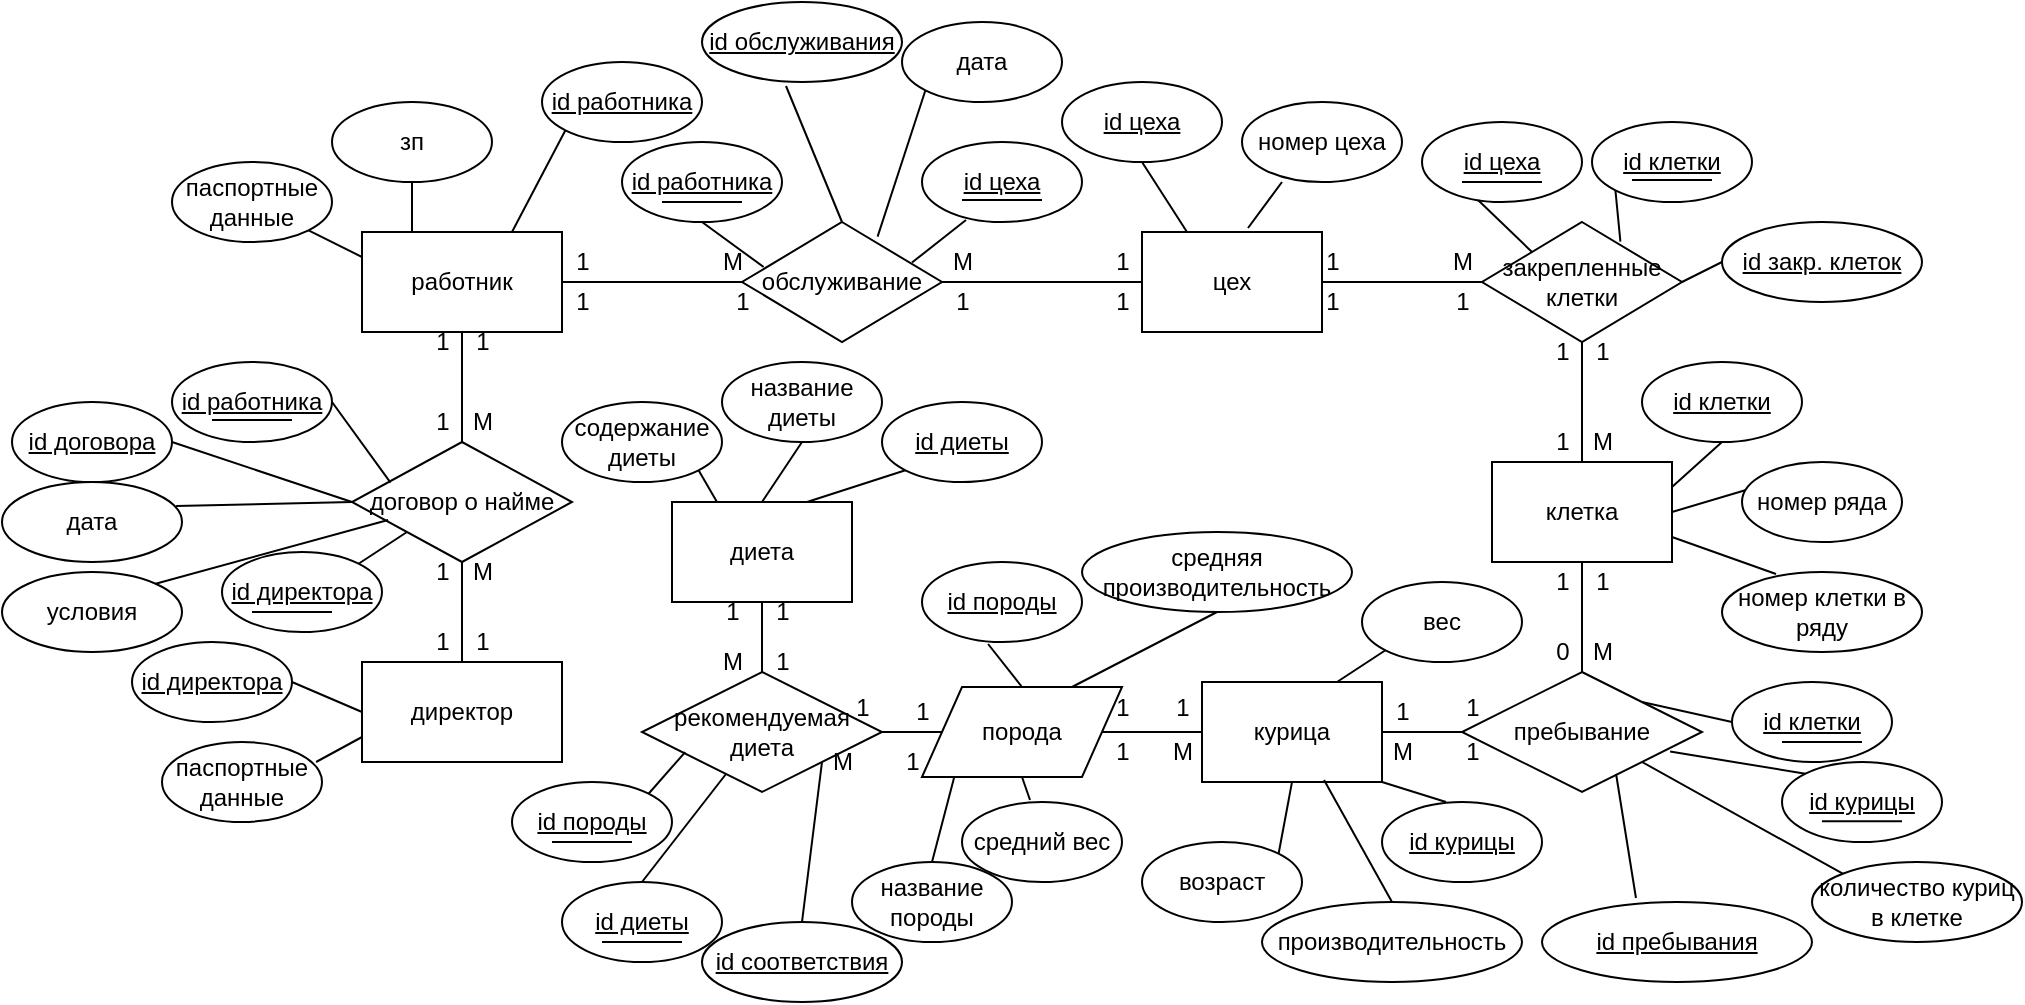 <mxfile version="13.10.4" type="device"><diagram id="Mmtu2sfy_HuG4-1IDGwG" name="Page-1"><mxGraphModel dx="820" dy="481" grid="1" gridSize="10" guides="1" tooltips="1" connect="1" arrows="1" fold="1" page="1" pageScale="1" pageWidth="827" pageHeight="1169" math="0" shadow="0"><root><mxCell id="0"/><mxCell id="1" parent="0"/><mxCell id="dnmGL9M9KS5_wLS7F8qc-1" value="работник" style="rounded=0;whiteSpace=wrap;html=1;" parent="1" vertex="1"><mxGeometry x="180" y="155" width="100" height="50" as="geometry"/></mxCell><mxCell id="dnmGL9M9KS5_wLS7F8qc-2" value="договор о найме" style="rhombus;whiteSpace=wrap;html=1;" parent="1" vertex="1"><mxGeometry x="175" y="260" width="110" height="60" as="geometry"/></mxCell><mxCell id="dnmGL9M9KS5_wLS7F8qc-3" value="директор" style="rounded=0;whiteSpace=wrap;html=1;" parent="1" vertex="1"><mxGeometry x="180" y="370" width="100" height="50" as="geometry"/></mxCell><mxCell id="dnmGL9M9KS5_wLS7F8qc-4" value="&lt;u&gt;id работника&lt;/u&gt;" style="ellipse;whiteSpace=wrap;html=1;" parent="1" vertex="1"><mxGeometry x="270" y="70" width="80" height="40" as="geometry"/></mxCell><mxCell id="dnmGL9M9KS5_wLS7F8qc-5" value="зп" style="ellipse;whiteSpace=wrap;html=1;" parent="1" vertex="1"><mxGeometry x="165" y="90" width="80" height="40" as="geometry"/></mxCell><mxCell id="dnmGL9M9KS5_wLS7F8qc-6" value="паспортные данные" style="ellipse;whiteSpace=wrap;html=1;" parent="1" vertex="1"><mxGeometry x="85" y="120" width="80" height="40" as="geometry"/></mxCell><mxCell id="dnmGL9M9KS5_wLS7F8qc-11" value="&lt;u&gt;id цеха&lt;/u&gt;" style="ellipse;whiteSpace=wrap;html=1;" parent="1" vertex="1"><mxGeometry x="460" y="110" width="80" height="40" as="geometry"/></mxCell><mxCell id="dnmGL9M9KS5_wLS7F8qc-12" value="&lt;u&gt;id обслуживания&lt;/u&gt;" style="ellipse;whiteSpace=wrap;html=1;" parent="1" vertex="1"><mxGeometry x="350" y="40" width="100" height="40" as="geometry"/></mxCell><mxCell id="dnmGL9M9KS5_wLS7F8qc-13" value="&lt;u&gt;id директора&lt;/u&gt;" style="ellipse;whiteSpace=wrap;html=1;" parent="1" vertex="1"><mxGeometry x="65" y="360" width="80" height="40" as="geometry"/></mxCell><mxCell id="dnmGL9M9KS5_wLS7F8qc-14" value="паспортные данные" style="ellipse;whiteSpace=wrap;html=1;" parent="1" vertex="1"><mxGeometry x="80" y="410" width="80" height="40" as="geometry"/></mxCell><mxCell id="dnmGL9M9KS5_wLS7F8qc-15" value="&lt;u&gt;id директора&lt;/u&gt;" style="ellipse;whiteSpace=wrap;html=1;" parent="1" vertex="1"><mxGeometry x="110" y="315" width="80" height="40" as="geometry"/></mxCell><mxCell id="dnmGL9M9KS5_wLS7F8qc-16" value="&lt;u&gt;id работника&lt;/u&gt;" style="ellipse;whiteSpace=wrap;html=1;" parent="1" vertex="1"><mxGeometry x="85" y="220" width="80" height="40" as="geometry"/></mxCell><mxCell id="dnmGL9M9KS5_wLS7F8qc-17" value="" style="endArrow=none;html=1;entryX=0;entryY=1;entryDx=0;entryDy=0;exitX=0.75;exitY=0;exitDx=0;exitDy=0;" parent="1" source="dnmGL9M9KS5_wLS7F8qc-1" target="dnmGL9M9KS5_wLS7F8qc-4" edge="1"><mxGeometry width="50" height="50" relative="1" as="geometry"><mxPoint x="390" y="320" as="sourcePoint"/><mxPoint x="440" y="270" as="targetPoint"/></mxGeometry></mxCell><mxCell id="dnmGL9M9KS5_wLS7F8qc-19" value="" style="endArrow=none;html=1;exitX=0.5;exitY=1;exitDx=0;exitDy=0;entryX=0.25;entryY=0;entryDx=0;entryDy=0;" parent="1" source="dnmGL9M9KS5_wLS7F8qc-5" target="dnmGL9M9KS5_wLS7F8qc-1" edge="1"><mxGeometry width="50" height="50" relative="1" as="geometry"><mxPoint x="390" y="320" as="sourcePoint"/><mxPoint x="440" y="270" as="targetPoint"/></mxGeometry></mxCell><mxCell id="dnmGL9M9KS5_wLS7F8qc-20" value="" style="endArrow=none;html=1;exitX=1;exitY=1;exitDx=0;exitDy=0;entryX=0;entryY=0.25;entryDx=0;entryDy=0;" parent="1" source="dnmGL9M9KS5_wLS7F8qc-6" target="dnmGL9M9KS5_wLS7F8qc-1" edge="1"><mxGeometry width="50" height="50" relative="1" as="geometry"><mxPoint x="390" y="320" as="sourcePoint"/><mxPoint x="440" y="270" as="targetPoint"/></mxGeometry></mxCell><mxCell id="dnmGL9M9KS5_wLS7F8qc-23" value="" style="endArrow=none;html=1;exitX=1;exitY=0.5;exitDx=0;exitDy=0;entryX=0.175;entryY=0.338;entryDx=0;entryDy=0;entryPerimeter=0;" parent="1" source="dnmGL9M9KS5_wLS7F8qc-16" target="dnmGL9M9KS5_wLS7F8qc-2" edge="1"><mxGeometry width="50" height="50" relative="1" as="geometry"><mxPoint x="390" y="320" as="sourcePoint"/><mxPoint x="440" y="270" as="targetPoint"/></mxGeometry></mxCell><mxCell id="dnmGL9M9KS5_wLS7F8qc-24" value="" style="endArrow=none;html=1;exitX=1;exitY=0;exitDx=0;exitDy=0;entryX=0;entryY=1;entryDx=0;entryDy=0;" parent="1" source="dnmGL9M9KS5_wLS7F8qc-15" target="dnmGL9M9KS5_wLS7F8qc-2" edge="1"><mxGeometry width="50" height="50" relative="1" as="geometry"><mxPoint x="390" y="320" as="sourcePoint"/><mxPoint x="440" y="270" as="targetPoint"/></mxGeometry></mxCell><mxCell id="dnmGL9M9KS5_wLS7F8qc-25" value="" style="endArrow=none;html=1;exitX=1;exitY=0.5;exitDx=0;exitDy=0;entryX=0;entryY=0.5;entryDx=0;entryDy=0;" parent="1" source="dnmGL9M9KS5_wLS7F8qc-13" target="dnmGL9M9KS5_wLS7F8qc-3" edge="1"><mxGeometry width="50" height="50" relative="1" as="geometry"><mxPoint x="390" y="320" as="sourcePoint"/><mxPoint x="440" y="270" as="targetPoint"/></mxGeometry></mxCell><mxCell id="dnmGL9M9KS5_wLS7F8qc-26" value="" style="endArrow=none;html=1;exitX=0.963;exitY=0.25;exitDx=0;exitDy=0;exitPerimeter=0;entryX=0;entryY=0.75;entryDx=0;entryDy=0;" parent="1" source="dnmGL9M9KS5_wLS7F8qc-14" target="dnmGL9M9KS5_wLS7F8qc-3" edge="1"><mxGeometry width="50" height="50" relative="1" as="geometry"><mxPoint x="390" y="320" as="sourcePoint"/><mxPoint x="440" y="270" as="targetPoint"/></mxGeometry></mxCell><mxCell id="dnmGL9M9KS5_wLS7F8qc-27" value="" style="endArrow=none;html=1;exitX=0.5;exitY=1;exitDx=0;exitDy=0;entryX=0.5;entryY=0;entryDx=0;entryDy=0;" parent="1" source="dnmGL9M9KS5_wLS7F8qc-1" target="dnmGL9M9KS5_wLS7F8qc-2" edge="1"><mxGeometry width="50" height="50" relative="1" as="geometry"><mxPoint x="390" y="320" as="sourcePoint"/><mxPoint x="440" y="270" as="targetPoint"/></mxGeometry></mxCell><mxCell id="dnmGL9M9KS5_wLS7F8qc-28" value="" style="endArrow=none;html=1;entryX=0.5;entryY=1;entryDx=0;entryDy=0;exitX=0.5;exitY=0;exitDx=0;exitDy=0;" parent="1" source="dnmGL9M9KS5_wLS7F8qc-3" target="dnmGL9M9KS5_wLS7F8qc-2" edge="1"><mxGeometry width="50" height="50" relative="1" as="geometry"><mxPoint x="390" y="320" as="sourcePoint"/><mxPoint x="440" y="270" as="targetPoint"/></mxGeometry></mxCell><mxCell id="dnmGL9M9KS5_wLS7F8qc-29" value="обслуживание" style="rhombus;whiteSpace=wrap;html=1;" parent="1" vertex="1"><mxGeometry x="370" y="150" width="100" height="60" as="geometry"/></mxCell><mxCell id="dnmGL9M9KS5_wLS7F8qc-30" value="" style="endArrow=none;html=1;entryX=1;entryY=0.5;entryDx=0;entryDy=0;exitX=0;exitY=0.5;exitDx=0;exitDy=0;" parent="1" source="dnmGL9M9KS5_wLS7F8qc-29" target="dnmGL9M9KS5_wLS7F8qc-1" edge="1"><mxGeometry width="50" height="50" relative="1" as="geometry"><mxPoint x="390" y="320" as="sourcePoint"/><mxPoint x="440" y="270" as="targetPoint"/></mxGeometry></mxCell><mxCell id="dnmGL9M9KS5_wLS7F8qc-31" value="&lt;u&gt;id работника&lt;/u&gt;" style="ellipse;whiteSpace=wrap;html=1;" parent="1" vertex="1"><mxGeometry x="310" y="110" width="80" height="40" as="geometry"/></mxCell><mxCell id="dnmGL9M9KS5_wLS7F8qc-32" value="" style="endArrow=none;html=1;entryX=0.5;entryY=1;entryDx=0;entryDy=0;exitX=0.108;exitY=0.375;exitDx=0;exitDy=0;exitPerimeter=0;" parent="1" source="dnmGL9M9KS5_wLS7F8qc-29" target="dnmGL9M9KS5_wLS7F8qc-31" edge="1"><mxGeometry width="50" height="50" relative="1" as="geometry"><mxPoint x="390" y="320" as="sourcePoint"/><mxPoint x="440" y="270" as="targetPoint"/></mxGeometry></mxCell><mxCell id="dnmGL9M9KS5_wLS7F8qc-33" value="" style="endArrow=none;html=1;entryX=0.42;entryY=1.05;entryDx=0;entryDy=0;entryPerimeter=0;exitX=0.5;exitY=0;exitDx=0;exitDy=0;" parent="1" source="dnmGL9M9KS5_wLS7F8qc-29" target="dnmGL9M9KS5_wLS7F8qc-12" edge="1"><mxGeometry width="50" height="50" relative="1" as="geometry"><mxPoint x="390" y="320" as="sourcePoint"/><mxPoint x="440" y="270" as="targetPoint"/></mxGeometry></mxCell><mxCell id="dnmGL9M9KS5_wLS7F8qc-34" value="" style="endArrow=none;html=1;entryX=0.275;entryY=0.975;entryDx=0;entryDy=0;entryPerimeter=0;exitX=0.85;exitY=0.338;exitDx=0;exitDy=0;exitPerimeter=0;" parent="1" source="dnmGL9M9KS5_wLS7F8qc-29" target="dnmGL9M9KS5_wLS7F8qc-11" edge="1"><mxGeometry width="50" height="50" relative="1" as="geometry"><mxPoint x="390" y="320" as="sourcePoint"/><mxPoint x="440" y="270" as="targetPoint"/></mxGeometry></mxCell><mxCell id="dnmGL9M9KS5_wLS7F8qc-35" value="цех" style="rounded=0;whiteSpace=wrap;html=1;" parent="1" vertex="1"><mxGeometry x="570" y="155" width="90" height="50" as="geometry"/></mxCell><mxCell id="dnmGL9M9KS5_wLS7F8qc-36" value="" style="endArrow=none;html=1;entryX=1;entryY=0.5;entryDx=0;entryDy=0;exitX=0;exitY=0.5;exitDx=0;exitDy=0;" parent="1" source="dnmGL9M9KS5_wLS7F8qc-35" target="dnmGL9M9KS5_wLS7F8qc-29" edge="1"><mxGeometry width="50" height="50" relative="1" as="geometry"><mxPoint x="390" y="320" as="sourcePoint"/><mxPoint x="440" y="270" as="targetPoint"/></mxGeometry></mxCell><mxCell id="dnmGL9M9KS5_wLS7F8qc-37" value="&lt;u&gt;id цеха&lt;/u&gt;" style="ellipse;whiteSpace=wrap;html=1;" parent="1" vertex="1"><mxGeometry x="530" y="80" width="80" height="40" as="geometry"/></mxCell><mxCell id="dnmGL9M9KS5_wLS7F8qc-38" value="" style="endArrow=none;html=1;entryX=0.5;entryY=1;entryDx=0;entryDy=0;exitX=0.25;exitY=0;exitDx=0;exitDy=0;" parent="1" source="dnmGL9M9KS5_wLS7F8qc-35" target="dnmGL9M9KS5_wLS7F8qc-37" edge="1"><mxGeometry width="50" height="50" relative="1" as="geometry"><mxPoint x="420" y="320" as="sourcePoint"/><mxPoint x="470" y="270" as="targetPoint"/></mxGeometry></mxCell><mxCell id="dnmGL9M9KS5_wLS7F8qc-39" value="номер цеха" style="ellipse;whiteSpace=wrap;html=1;" parent="1" vertex="1"><mxGeometry x="620" y="90" width="80" height="40" as="geometry"/></mxCell><mxCell id="dnmGL9M9KS5_wLS7F8qc-40" value="" style="endArrow=none;html=1;entryX=0.25;entryY=1;entryDx=0;entryDy=0;entryPerimeter=0;exitX=0.589;exitY=-0.04;exitDx=0;exitDy=0;exitPerimeter=0;" parent="1" source="dnmGL9M9KS5_wLS7F8qc-35" target="dnmGL9M9KS5_wLS7F8qc-39" edge="1"><mxGeometry width="50" height="50" relative="1" as="geometry"><mxPoint x="420" y="320" as="sourcePoint"/><mxPoint x="470" y="270" as="targetPoint"/></mxGeometry></mxCell><mxCell id="dnmGL9M9KS5_wLS7F8qc-41" value="закрепленные клетки" style="rhombus;whiteSpace=wrap;html=1;" parent="1" vertex="1"><mxGeometry x="740" y="150" width="100" height="60" as="geometry"/></mxCell><mxCell id="dnmGL9M9KS5_wLS7F8qc-42" value="" style="endArrow=none;html=1;entryX=1;entryY=0.5;entryDx=0;entryDy=0;exitX=0;exitY=0.5;exitDx=0;exitDy=0;" parent="1" source="dnmGL9M9KS5_wLS7F8qc-41" target="dnmGL9M9KS5_wLS7F8qc-35" edge="1"><mxGeometry width="50" height="50" relative="1" as="geometry"><mxPoint x="460" y="320" as="sourcePoint"/><mxPoint x="510" y="270" as="targetPoint"/></mxGeometry></mxCell><mxCell id="dnmGL9M9KS5_wLS7F8qc-43" value="&lt;u&gt;id цеха&lt;/u&gt;" style="ellipse;whiteSpace=wrap;html=1;" parent="1" vertex="1"><mxGeometry x="710" y="100" width="80" height="40" as="geometry"/></mxCell><mxCell id="dnmGL9M9KS5_wLS7F8qc-44" value="клетка" style="rounded=0;whiteSpace=wrap;html=1;" parent="1" vertex="1"><mxGeometry x="745" y="270" width="90" height="50" as="geometry"/></mxCell><mxCell id="dnmGL9M9KS5_wLS7F8qc-45" value="&lt;u&gt;id клетки&lt;/u&gt;" style="ellipse;whiteSpace=wrap;html=1;" parent="1" vertex="1"><mxGeometry x="820" y="220" width="80" height="40" as="geometry"/></mxCell><mxCell id="dnmGL9M9KS5_wLS7F8qc-46" value="&lt;u&gt;id клетки&lt;/u&gt;" style="ellipse;whiteSpace=wrap;html=1;" parent="1" vertex="1"><mxGeometry x="795" y="100" width="80" height="40" as="geometry"/></mxCell><mxCell id="dnmGL9M9KS5_wLS7F8qc-47" value="номер ряда" style="ellipse;whiteSpace=wrap;html=1;" parent="1" vertex="1"><mxGeometry x="870" y="270" width="80" height="40" as="geometry"/></mxCell><mxCell id="dnmGL9M9KS5_wLS7F8qc-48" value="номер клетки в ряду" style="ellipse;whiteSpace=wrap;html=1;" parent="1" vertex="1"><mxGeometry x="860" y="325" width="100" height="40" as="geometry"/></mxCell><mxCell id="dnmGL9M9KS5_wLS7F8qc-49" value="" style="endArrow=none;html=1;entryX=0;entryY=1;entryDx=0;entryDy=0;exitX=0.692;exitY=0.163;exitDx=0;exitDy=0;exitPerimeter=0;" parent="1" source="dnmGL9M9KS5_wLS7F8qc-41" target="dnmGL9M9KS5_wLS7F8qc-46" edge="1"><mxGeometry width="50" height="50" relative="1" as="geometry"><mxPoint x="460" y="320" as="sourcePoint"/><mxPoint x="510" y="270" as="targetPoint"/></mxGeometry></mxCell><mxCell id="dnmGL9M9KS5_wLS7F8qc-50" value="" style="endArrow=none;html=1;entryX=0.35;entryY=0.975;entryDx=0;entryDy=0;entryPerimeter=0;exitX=0;exitY=0;exitDx=0;exitDy=0;" parent="1" source="dnmGL9M9KS5_wLS7F8qc-41" target="dnmGL9M9KS5_wLS7F8qc-43" edge="1"><mxGeometry width="50" height="50" relative="1" as="geometry"><mxPoint x="460" y="320" as="sourcePoint"/><mxPoint x="510" y="270" as="targetPoint"/></mxGeometry></mxCell><mxCell id="dnmGL9M9KS5_wLS7F8qc-51" value="" style="endArrow=none;html=1;entryX=0.27;entryY=0.025;entryDx=0;entryDy=0;entryPerimeter=0;exitX=1;exitY=0.75;exitDx=0;exitDy=0;" parent="1" source="dnmGL9M9KS5_wLS7F8qc-44" target="dnmGL9M9KS5_wLS7F8qc-48" edge="1"><mxGeometry width="50" height="50" relative="1" as="geometry"><mxPoint x="645" y="295" as="sourcePoint"/><mxPoint x="695" y="245" as="targetPoint"/></mxGeometry></mxCell><mxCell id="dnmGL9M9KS5_wLS7F8qc-52" value="" style="endArrow=none;html=1;entryX=0.025;entryY=0.35;entryDx=0;entryDy=0;entryPerimeter=0;exitX=1;exitY=0.5;exitDx=0;exitDy=0;" parent="1" source="dnmGL9M9KS5_wLS7F8qc-44" target="dnmGL9M9KS5_wLS7F8qc-47" edge="1"><mxGeometry width="50" height="50" relative="1" as="geometry"><mxPoint x="645" y="295" as="sourcePoint"/><mxPoint x="695" y="245" as="targetPoint"/></mxGeometry></mxCell><mxCell id="dnmGL9M9KS5_wLS7F8qc-53" value="" style="endArrow=none;html=1;entryX=0.5;entryY=1;entryDx=0;entryDy=0;exitX=1;exitY=0.25;exitDx=0;exitDy=0;" parent="1" source="dnmGL9M9KS5_wLS7F8qc-44" target="dnmGL9M9KS5_wLS7F8qc-45" edge="1"><mxGeometry width="50" height="50" relative="1" as="geometry"><mxPoint x="645" y="295" as="sourcePoint"/><mxPoint x="871" y="266" as="targetPoint"/></mxGeometry></mxCell><mxCell id="dnmGL9M9KS5_wLS7F8qc-54" value="" style="endArrow=none;html=1;entryX=0.5;entryY=1;entryDx=0;entryDy=0;exitX=0.5;exitY=0;exitDx=0;exitDy=0;" parent="1" source="dnmGL9M9KS5_wLS7F8qc-44" target="dnmGL9M9KS5_wLS7F8qc-41" edge="1"><mxGeometry width="50" height="50" relative="1" as="geometry"><mxPoint x="460" y="420" as="sourcePoint"/><mxPoint x="790" y="250" as="targetPoint"/></mxGeometry></mxCell><mxCell id="dnmGL9M9KS5_wLS7F8qc-55" value="пребывание" style="rhombus;whiteSpace=wrap;html=1;" parent="1" vertex="1"><mxGeometry x="730" y="375" width="120" height="60" as="geometry"/></mxCell><mxCell id="dnmGL9M9KS5_wLS7F8qc-56" value="" style="endArrow=none;html=1;entryX=0.5;entryY=1;entryDx=0;entryDy=0;exitX=0.5;exitY=0;exitDx=0;exitDy=0;" parent="1" source="dnmGL9M9KS5_wLS7F8qc-55" target="dnmGL9M9KS5_wLS7F8qc-44" edge="1"><mxGeometry width="50" height="50" relative="1" as="geometry"><mxPoint x="740" y="360" as="sourcePoint"/><mxPoint x="630" y="310" as="targetPoint"/></mxGeometry></mxCell><mxCell id="dnmGL9M9KS5_wLS7F8qc-57" value="&lt;u&gt;id клетки&lt;/u&gt;" style="ellipse;whiteSpace=wrap;html=1;" parent="1" vertex="1"><mxGeometry x="865" y="380" width="80" height="40" as="geometry"/></mxCell><mxCell id="dnmGL9M9KS5_wLS7F8qc-58" value="" style="endArrow=none;html=1;entryX=0;entryY=0.5;entryDx=0;entryDy=0;exitX=1;exitY=0;exitDx=0;exitDy=0;" parent="1" source="dnmGL9M9KS5_wLS7F8qc-55" target="dnmGL9M9KS5_wLS7F8qc-57" edge="1"><mxGeometry width="50" height="50" relative="1" as="geometry"><mxPoint x="580" y="360" as="sourcePoint"/><mxPoint x="630" y="310" as="targetPoint"/></mxGeometry></mxCell><mxCell id="dnmGL9M9KS5_wLS7F8qc-59" value="&lt;u&gt;id курицы&lt;/u&gt;" style="ellipse;whiteSpace=wrap;html=1;" parent="1" vertex="1"><mxGeometry x="890" y="420" width="80" height="40" as="geometry"/></mxCell><mxCell id="dnmGL9M9KS5_wLS7F8qc-60" value="" style="endArrow=none;html=1;entryX=0;entryY=0;entryDx=0;entryDy=0;exitX=0.867;exitY=0.663;exitDx=0;exitDy=0;exitPerimeter=0;" parent="1" source="dnmGL9M9KS5_wLS7F8qc-55" target="dnmGL9M9KS5_wLS7F8qc-59" edge="1"><mxGeometry width="50" height="50" relative="1" as="geometry"><mxPoint x="580" y="360" as="sourcePoint"/><mxPoint x="630" y="310" as="targetPoint"/></mxGeometry></mxCell><mxCell id="dnmGL9M9KS5_wLS7F8qc-61" value="курица" style="rounded=0;whiteSpace=wrap;html=1;" parent="1" vertex="1"><mxGeometry x="600" y="380" width="90" height="50" as="geometry"/></mxCell><mxCell id="dnmGL9M9KS5_wLS7F8qc-62" value="" style="endArrow=none;html=1;entryX=0;entryY=0.5;entryDx=0;entryDy=0;exitX=1;exitY=0.5;exitDx=0;exitDy=0;" parent="1" source="dnmGL9M9KS5_wLS7F8qc-61" target="dnmGL9M9KS5_wLS7F8qc-55" edge="1"><mxGeometry width="50" height="50" relative="1" as="geometry"><mxPoint x="580" y="390" as="sourcePoint"/><mxPoint x="630" y="340" as="targetPoint"/></mxGeometry></mxCell><mxCell id="dnmGL9M9KS5_wLS7F8qc-63" value="&lt;u&gt;id курицы&lt;/u&gt;" style="ellipse;whiteSpace=wrap;html=1;" parent="1" vertex="1"><mxGeometry x="690" y="440" width="80" height="40" as="geometry"/></mxCell><mxCell id="dnmGL9M9KS5_wLS7F8qc-64" value="" style="endArrow=none;html=1;entryX=0.4;entryY=0;entryDx=0;entryDy=0;entryPerimeter=0;exitX=1;exitY=1;exitDx=0;exitDy=0;" parent="1" source="dnmGL9M9KS5_wLS7F8qc-61" target="dnmGL9M9KS5_wLS7F8qc-63" edge="1"><mxGeometry width="50" height="50" relative="1" as="geometry"><mxPoint x="580" y="390" as="sourcePoint"/><mxPoint x="630" y="340" as="targetPoint"/></mxGeometry></mxCell><mxCell id="dnmGL9M9KS5_wLS7F8qc-65" value="вес" style="ellipse;whiteSpace=wrap;html=1;" parent="1" vertex="1"><mxGeometry x="680" y="330" width="80" height="40" as="geometry"/></mxCell><mxCell id="dnmGL9M9KS5_wLS7F8qc-66" value="возраст" style="ellipse;whiteSpace=wrap;html=1;" parent="1" vertex="1"><mxGeometry x="570" y="460" width="80" height="40" as="geometry"/></mxCell><mxCell id="dnmGL9M9KS5_wLS7F8qc-67" value="производительность" style="ellipse;whiteSpace=wrap;html=1;" parent="1" vertex="1"><mxGeometry x="630" y="490" width="130" height="40" as="geometry"/></mxCell><mxCell id="dnmGL9M9KS5_wLS7F8qc-68" value="" style="endArrow=none;html=1;exitX=0.5;exitY=0;exitDx=0;exitDy=0;entryX=0.678;entryY=0.98;entryDx=0;entryDy=0;entryPerimeter=0;" parent="1" source="dnmGL9M9KS5_wLS7F8qc-67" target="dnmGL9M9KS5_wLS7F8qc-61" edge="1"><mxGeometry width="50" height="50" relative="1" as="geometry"><mxPoint x="580" y="330" as="sourcePoint"/><mxPoint x="630" y="280" as="targetPoint"/></mxGeometry></mxCell><mxCell id="dnmGL9M9KS5_wLS7F8qc-69" value="" style="endArrow=none;html=1;entryX=0.5;entryY=1;entryDx=0;entryDy=0;exitX=1;exitY=0;exitDx=0;exitDy=0;" parent="1" source="dnmGL9M9KS5_wLS7F8qc-66" target="dnmGL9M9KS5_wLS7F8qc-61" edge="1"><mxGeometry width="50" height="50" relative="1" as="geometry"><mxPoint x="580" y="330" as="sourcePoint"/><mxPoint x="630" y="280" as="targetPoint"/></mxGeometry></mxCell><mxCell id="dnmGL9M9KS5_wLS7F8qc-70" value="" style="endArrow=none;html=1;entryX=0;entryY=1;entryDx=0;entryDy=0;exitX=0.75;exitY=0;exitDx=0;exitDy=0;" parent="1" source="dnmGL9M9KS5_wLS7F8qc-61" target="dnmGL9M9KS5_wLS7F8qc-65" edge="1"><mxGeometry width="50" height="50" relative="1" as="geometry"><mxPoint x="580" y="330" as="sourcePoint"/><mxPoint x="630" y="280" as="targetPoint"/></mxGeometry></mxCell><mxCell id="dnmGL9M9KS5_wLS7F8qc-71" value="порода" style="shape=parallelogram;perimeter=parallelogramPerimeter;whiteSpace=wrap;html=1;fixedSize=1;" parent="1" vertex="1"><mxGeometry x="460" y="382.5" width="100" height="45" as="geometry"/></mxCell><mxCell id="dnmGL9M9KS5_wLS7F8qc-72" value="" style="endArrow=none;html=1;exitX=0;exitY=0.5;exitDx=0;exitDy=0;entryX=1;entryY=0.5;entryDx=0;entryDy=0;" parent="1" source="dnmGL9M9KS5_wLS7F8qc-61" target="dnmGL9M9KS5_wLS7F8qc-71" edge="1"><mxGeometry width="50" height="50" relative="1" as="geometry"><mxPoint x="580" y="330" as="sourcePoint"/><mxPoint x="630" y="280" as="targetPoint"/></mxGeometry></mxCell><mxCell id="dnmGL9M9KS5_wLS7F8qc-73" value="рекомендуемая диета" style="rhombus;whiteSpace=wrap;html=1;" parent="1" vertex="1"><mxGeometry x="320" y="375" width="120" height="60" as="geometry"/></mxCell><mxCell id="dnmGL9M9KS5_wLS7F8qc-74" value="диета" style="rounded=0;whiteSpace=wrap;html=1;" parent="1" vertex="1"><mxGeometry x="335" y="290" width="90" height="50" as="geometry"/></mxCell><mxCell id="dnmGL9M9KS5_wLS7F8qc-75" value="" style="endArrow=none;html=1;entryX=1;entryY=0.5;entryDx=0;entryDy=0;exitX=0;exitY=0.5;exitDx=0;exitDy=0;" parent="1" source="dnmGL9M9KS5_wLS7F8qc-71" target="dnmGL9M9KS5_wLS7F8qc-73" edge="1"><mxGeometry width="50" height="50" relative="1" as="geometry"><mxPoint x="470" y="400" as="sourcePoint"/><mxPoint x="520" y="350" as="targetPoint"/></mxGeometry></mxCell><mxCell id="dnmGL9M9KS5_wLS7F8qc-76" value="" style="endArrow=none;html=1;entryX=0.5;entryY=1;entryDx=0;entryDy=0;exitX=0.5;exitY=0;exitDx=0;exitDy=0;" parent="1" source="dnmGL9M9KS5_wLS7F8qc-73" target="dnmGL9M9KS5_wLS7F8qc-74" edge="1"><mxGeometry width="50" height="50" relative="1" as="geometry"><mxPoint x="410" y="360" as="sourcePoint"/><mxPoint x="520" y="350" as="targetPoint"/></mxGeometry></mxCell><mxCell id="dnmGL9M9KS5_wLS7F8qc-77" value="средний вес" style="ellipse;whiteSpace=wrap;html=1;" parent="1" vertex="1"><mxGeometry x="480" y="440" width="80" height="40" as="geometry"/></mxCell><mxCell id="dnmGL9M9KS5_wLS7F8qc-78" value="название породы" style="ellipse;whiteSpace=wrap;html=1;" parent="1" vertex="1"><mxGeometry x="425" y="470" width="80" height="40" as="geometry"/></mxCell><mxCell id="dnmGL9M9KS5_wLS7F8qc-79" value="средняя производительность" style="ellipse;whiteSpace=wrap;html=1;" parent="1" vertex="1"><mxGeometry x="540" y="305" width="135" height="40" as="geometry"/></mxCell><mxCell id="dnmGL9M9KS5_wLS7F8qc-80" value="&lt;u&gt;id породы&lt;/u&gt;" style="ellipse;whiteSpace=wrap;html=1;" parent="1" vertex="1"><mxGeometry x="460" y="320" width="80" height="40" as="geometry"/></mxCell><mxCell id="dnmGL9M9KS5_wLS7F8qc-81" value="&lt;u&gt;id породы&lt;/u&gt;" style="ellipse;whiteSpace=wrap;html=1;" parent="1" vertex="1"><mxGeometry x="255" y="430" width="80" height="40" as="geometry"/></mxCell><mxCell id="dnmGL9M9KS5_wLS7F8qc-82" value="" style="endArrow=none;html=1;entryX=0.413;entryY=1.025;entryDx=0;entryDy=0;entryPerimeter=0;exitX=0.5;exitY=0;exitDx=0;exitDy=0;" parent="1" source="dnmGL9M9KS5_wLS7F8qc-71" target="dnmGL9M9KS5_wLS7F8qc-80" edge="1"><mxGeometry width="50" height="50" relative="1" as="geometry"><mxPoint x="470" y="400" as="sourcePoint"/><mxPoint x="520" y="350" as="targetPoint"/></mxGeometry></mxCell><mxCell id="dnmGL9M9KS5_wLS7F8qc-83" value="" style="endArrow=none;html=1;entryX=0.425;entryY=-0.025;entryDx=0;entryDy=0;entryPerimeter=0;exitX=0.5;exitY=1;exitDx=0;exitDy=0;" parent="1" source="dnmGL9M9KS5_wLS7F8qc-71" target="dnmGL9M9KS5_wLS7F8qc-77" edge="1"><mxGeometry width="50" height="50" relative="1" as="geometry"><mxPoint x="470" y="400" as="sourcePoint"/><mxPoint x="520" y="350" as="targetPoint"/></mxGeometry></mxCell><mxCell id="dnmGL9M9KS5_wLS7F8qc-84" value="" style="endArrow=none;html=1;exitX=0.5;exitY=0;exitDx=0;exitDy=0;entryX=0.16;entryY=1.011;entryDx=0;entryDy=0;entryPerimeter=0;" parent="1" source="dnmGL9M9KS5_wLS7F8qc-78" target="dnmGL9M9KS5_wLS7F8qc-71" edge="1"><mxGeometry width="50" height="50" relative="1" as="geometry"><mxPoint x="470" y="400" as="sourcePoint"/><mxPoint x="520" y="350" as="targetPoint"/></mxGeometry></mxCell><mxCell id="dnmGL9M9KS5_wLS7F8qc-85" value="" style="endArrow=none;html=1;exitX=1;exitY=0;exitDx=0;exitDy=0;entryX=0.18;entryY=0.667;entryDx=0;entryDy=0;entryPerimeter=0;" parent="1" source="dnmGL9M9KS5_wLS7F8qc-81" target="dnmGL9M9KS5_wLS7F8qc-73" edge="1"><mxGeometry width="50" height="50" relative="1" as="geometry"><mxPoint x="470" y="400" as="sourcePoint"/><mxPoint x="520" y="350" as="targetPoint"/></mxGeometry></mxCell><mxCell id="dnmGL9M9KS5_wLS7F8qc-86" value="" style="endArrow=none;html=1;entryX=0.5;entryY=1;entryDx=0;entryDy=0;exitX=0.75;exitY=0;exitDx=0;exitDy=0;" parent="1" source="dnmGL9M9KS5_wLS7F8qc-71" target="dnmGL9M9KS5_wLS7F8qc-79" edge="1"><mxGeometry width="50" height="50" relative="1" as="geometry"><mxPoint x="470" y="400" as="sourcePoint"/><mxPoint x="520" y="350" as="targetPoint"/></mxGeometry></mxCell><mxCell id="dnmGL9M9KS5_wLS7F8qc-88" value="&lt;u&gt;id диеты&lt;/u&gt;" style="ellipse;whiteSpace=wrap;html=1;" parent="1" vertex="1"><mxGeometry x="280" y="480" width="80" height="40" as="geometry"/></mxCell><mxCell id="dnmGL9M9KS5_wLS7F8qc-89" value="&lt;u&gt;id диеты&lt;/u&gt;" style="ellipse;whiteSpace=wrap;html=1;" parent="1" vertex="1"><mxGeometry x="440" y="240" width="80" height="40" as="geometry"/></mxCell><mxCell id="dnmGL9M9KS5_wLS7F8qc-90" value="" style="endArrow=none;html=1;entryX=0.35;entryY=0.85;entryDx=0;entryDy=0;entryPerimeter=0;exitX=0.5;exitY=0;exitDx=0;exitDy=0;" parent="1" source="dnmGL9M9KS5_wLS7F8qc-88" target="dnmGL9M9KS5_wLS7F8qc-73" edge="1"><mxGeometry width="50" height="50" relative="1" as="geometry"><mxPoint x="470" y="400" as="sourcePoint"/><mxPoint x="520" y="350" as="targetPoint"/></mxGeometry></mxCell><mxCell id="dnmGL9M9KS5_wLS7F8qc-91" value="" style="endArrow=none;html=1;entryX=0;entryY=1;entryDx=0;entryDy=0;exitX=0.75;exitY=0;exitDx=0;exitDy=0;" parent="1" source="dnmGL9M9KS5_wLS7F8qc-74" target="dnmGL9M9KS5_wLS7F8qc-89" edge="1"><mxGeometry width="50" height="50" relative="1" as="geometry"><mxPoint x="470" y="400" as="sourcePoint"/><mxPoint x="520" y="350" as="targetPoint"/></mxGeometry></mxCell><mxCell id="dnmGL9M9KS5_wLS7F8qc-92" value="название диеты" style="ellipse;whiteSpace=wrap;html=1;" parent="1" vertex="1"><mxGeometry x="360" y="220" width="80" height="40" as="geometry"/></mxCell><mxCell id="dnmGL9M9KS5_wLS7F8qc-93" value="содержание диеты" style="ellipse;whiteSpace=wrap;html=1;" parent="1" vertex="1"><mxGeometry x="280" y="240" width="80" height="40" as="geometry"/></mxCell><mxCell id="dnmGL9M9KS5_wLS7F8qc-95" value="" style="endArrow=none;html=1;entryX=0.5;entryY=1;entryDx=0;entryDy=0;exitX=0.5;exitY=0;exitDx=0;exitDy=0;" parent="1" source="dnmGL9M9KS5_wLS7F8qc-74" target="dnmGL9M9KS5_wLS7F8qc-92" edge="1"><mxGeometry width="50" height="50" relative="1" as="geometry"><mxPoint x="470" y="400" as="sourcePoint"/><mxPoint x="520" y="350" as="targetPoint"/></mxGeometry></mxCell><mxCell id="dnmGL9M9KS5_wLS7F8qc-96" value="" style="endArrow=none;html=1;exitX=1;exitY=1;exitDx=0;exitDy=0;entryX=0.25;entryY=0;entryDx=0;entryDy=0;" parent="1" source="dnmGL9M9KS5_wLS7F8qc-93" target="dnmGL9M9KS5_wLS7F8qc-74" edge="1"><mxGeometry width="50" height="50" relative="1" as="geometry"><mxPoint x="470" y="400" as="sourcePoint"/><mxPoint x="520" y="350" as="targetPoint"/></mxGeometry></mxCell><mxCell id="dnmGL9M9KS5_wLS7F8qc-98" value="" style="endArrow=none;html=1;" parent="1" edge="1"><mxGeometry width="50" height="50" relative="1" as="geometry"><mxPoint x="145" y="249" as="sourcePoint"/><mxPoint x="105" y="249" as="targetPoint"/></mxGeometry></mxCell><mxCell id="dnmGL9M9KS5_wLS7F8qc-99" value="" style="endArrow=none;html=1;" parent="1" edge="1"><mxGeometry width="50" height="50" relative="1" as="geometry"><mxPoint x="165" y="345" as="sourcePoint"/><mxPoint x="125" y="345" as="targetPoint"/></mxGeometry></mxCell><mxCell id="dnmGL9M9KS5_wLS7F8qc-100" value="" style="endArrow=none;html=1;" parent="1" edge="1"><mxGeometry width="50" height="50" relative="1" as="geometry"><mxPoint x="370" y="140" as="sourcePoint"/><mxPoint x="330" y="140" as="targetPoint"/></mxGeometry></mxCell><mxCell id="dnmGL9M9KS5_wLS7F8qc-101" value="" style="endArrow=none;html=1;" parent="1" edge="1"><mxGeometry width="50" height="50" relative="1" as="geometry"><mxPoint x="520" y="139" as="sourcePoint"/><mxPoint x="480" y="139" as="targetPoint"/></mxGeometry></mxCell><mxCell id="dnmGL9M9KS5_wLS7F8qc-102" value="" style="endArrow=none;html=1;" parent="1" edge="1"><mxGeometry width="50" height="50" relative="1" as="geometry"><mxPoint x="315" y="460" as="sourcePoint"/><mxPoint x="275" y="460" as="targetPoint"/></mxGeometry></mxCell><mxCell id="dnmGL9M9KS5_wLS7F8qc-103" value="" style="endArrow=none;html=1;" parent="1" edge="1"><mxGeometry width="50" height="50" relative="1" as="geometry"><mxPoint x="340" y="510" as="sourcePoint"/><mxPoint x="300" y="510" as="targetPoint"/></mxGeometry></mxCell><mxCell id="dnmGL9M9KS5_wLS7F8qc-104" value="" style="endArrow=none;html=1;" parent="1" edge="1"><mxGeometry width="50" height="50" relative="1" as="geometry"><mxPoint x="930" y="410" as="sourcePoint"/><mxPoint x="890" y="410" as="targetPoint"/></mxGeometry></mxCell><mxCell id="dnmGL9M9KS5_wLS7F8qc-105" value="" style="endArrow=none;html=1;" parent="1" edge="1"><mxGeometry width="50" height="50" relative="1" as="geometry"><mxPoint x="950" y="449.58" as="sourcePoint"/><mxPoint x="910" y="449.58" as="targetPoint"/></mxGeometry></mxCell><mxCell id="dnmGL9M9KS5_wLS7F8qc-106" value="" style="endArrow=none;html=1;" parent="1" edge="1"><mxGeometry width="50" height="50" relative="1" as="geometry"><mxPoint x="855" y="129" as="sourcePoint"/><mxPoint x="815" y="129" as="targetPoint"/></mxGeometry></mxCell><mxCell id="dnmGL9M9KS5_wLS7F8qc-107" value="" style="endArrow=none;html=1;" parent="1" edge="1"><mxGeometry width="50" height="50" relative="1" as="geometry"><mxPoint x="770" y="130" as="sourcePoint"/><mxPoint x="730" y="130" as="targetPoint"/></mxGeometry></mxCell><mxCell id="dnmGL9M9KS5_wLS7F8qc-109" value="1" style="text;html=1;align=center;verticalAlign=middle;resizable=0;points=[];autosize=1;" parent="1" vertex="1"><mxGeometry x="210" y="350" width="20" height="20" as="geometry"/></mxCell><mxCell id="dnmGL9M9KS5_wLS7F8qc-110" value="М" style="text;html=1;align=center;verticalAlign=middle;resizable=0;points=[];autosize=1;" parent="1" vertex="1"><mxGeometry x="225" y="315" width="30" height="20" as="geometry"/></mxCell><mxCell id="dnmGL9M9KS5_wLS7F8qc-112" value="1" style="text;html=1;align=center;verticalAlign=middle;resizable=0;points=[];autosize=1;" parent="1" vertex="1"><mxGeometry x="230" y="200" width="20" height="20" as="geometry"/></mxCell><mxCell id="dnmGL9M9KS5_wLS7F8qc-113" value="1" style="text;html=1;align=center;verticalAlign=middle;resizable=0;points=[];autosize=1;" parent="1" vertex="1"><mxGeometry x="230" y="350" width="20" height="20" as="geometry"/></mxCell><mxCell id="dnmGL9M9KS5_wLS7F8qc-114" value="1" style="text;html=1;align=center;verticalAlign=middle;resizable=0;points=[];autosize=1;" parent="1" vertex="1"><mxGeometry x="210" y="315" width="20" height="20" as="geometry"/></mxCell><mxCell id="dnmGL9M9KS5_wLS7F8qc-115" value="1" style="text;html=1;align=center;verticalAlign=middle;resizable=0;points=[];autosize=1;" parent="1" vertex="1"><mxGeometry x="210" y="200" width="20" height="20" as="geometry"/></mxCell><mxCell id="dnmGL9M9KS5_wLS7F8qc-116" value="1" style="text;html=1;align=center;verticalAlign=middle;resizable=0;points=[];autosize=1;" parent="1" vertex="1"><mxGeometry x="210" y="240" width="20" height="20" as="geometry"/></mxCell><mxCell id="dnmGL9M9KS5_wLS7F8qc-117" value="М" style="text;html=1;align=center;verticalAlign=middle;resizable=0;points=[];autosize=1;" parent="1" vertex="1"><mxGeometry x="225" y="240" width="30" height="20" as="geometry"/></mxCell><mxCell id="dnmGL9M9KS5_wLS7F8qc-118" value="M" style="text;html=1;align=center;verticalAlign=middle;resizable=0;points=[];autosize=1;" parent="1" vertex="1"><mxGeometry x="405" y="410" width="30" height="20" as="geometry"/></mxCell><mxCell id="dnmGL9M9KS5_wLS7F8qc-119" value="0" style="text;html=1;align=center;verticalAlign=middle;resizable=0;points=[];autosize=1;" parent="1" vertex="1"><mxGeometry x="770" y="355" width="20" height="20" as="geometry"/></mxCell><mxCell id="dnmGL9M9KS5_wLS7F8qc-120" value="1" style="text;html=1;align=center;verticalAlign=middle;resizable=0;points=[];autosize=1;" parent="1" vertex="1"><mxGeometry x="360" y="180" width="20" height="20" as="geometry"/></mxCell><mxCell id="dnmGL9M9KS5_wLS7F8qc-121" value="1" style="text;html=1;align=center;verticalAlign=middle;resizable=0;points=[];autosize=1;" parent="1" vertex="1"><mxGeometry x="470" y="180" width="20" height="20" as="geometry"/></mxCell><mxCell id="dnmGL9M9KS5_wLS7F8qc-122" value="1" style="text;html=1;align=center;verticalAlign=middle;resizable=0;points=[];autosize=1;" parent="1" vertex="1"><mxGeometry x="280" y="160" width="20" height="20" as="geometry"/></mxCell><mxCell id="dnmGL9M9KS5_wLS7F8qc-123" value="1" style="text;html=1;align=center;verticalAlign=middle;resizable=0;points=[];autosize=1;" parent="1" vertex="1"><mxGeometry x="550" y="160" width="20" height="20" as="geometry"/></mxCell><mxCell id="dnmGL9M9KS5_wLS7F8qc-124" value="M" style="text;html=1;align=center;verticalAlign=middle;resizable=0;points=[];autosize=1;" parent="1" vertex="1"><mxGeometry x="350" y="160" width="30" height="20" as="geometry"/></mxCell><mxCell id="dnmGL9M9KS5_wLS7F8qc-125" value="M" style="text;html=1;align=center;verticalAlign=middle;resizable=0;points=[];autosize=1;" parent="1" vertex="1"><mxGeometry x="465" y="160" width="30" height="20" as="geometry"/></mxCell><mxCell id="dnmGL9M9KS5_wLS7F8qc-126" value="1" style="text;html=1;align=center;verticalAlign=middle;resizable=0;points=[];autosize=1;" parent="1" vertex="1"><mxGeometry x="355" y="335" width="20" height="20" as="geometry"/></mxCell><mxCell id="dnmGL9M9KS5_wLS7F8qc-127" value="1" style="text;html=1;align=center;verticalAlign=middle;resizable=0;points=[];autosize=1;" parent="1" vertex="1"><mxGeometry x="580" y="382.5" width="20" height="20" as="geometry"/></mxCell><mxCell id="dnmGL9M9KS5_wLS7F8qc-128" value="1" style="text;html=1;align=center;verticalAlign=middle;resizable=0;points=[];autosize=1;" parent="1" vertex="1"><mxGeometry x="550" y="382.5" width="20" height="20" as="geometry"/></mxCell><mxCell id="dnmGL9M9KS5_wLS7F8qc-129" value="1" style="text;html=1;align=center;verticalAlign=middle;resizable=0;points=[];autosize=1;" parent="1" vertex="1"><mxGeometry x="550" y="180" width="20" height="20" as="geometry"/></mxCell><mxCell id="dnmGL9M9KS5_wLS7F8qc-130" value="1" style="text;html=1;align=center;verticalAlign=middle;resizable=0;points=[];autosize=1;" parent="1" vertex="1"><mxGeometry x="450" y="385" width="20" height="20" as="geometry"/></mxCell><mxCell id="dnmGL9M9KS5_wLS7F8qc-131" value="1" style="text;html=1;align=center;verticalAlign=middle;resizable=0;points=[];autosize=1;" parent="1" vertex="1"><mxGeometry x="380" y="335" width="20" height="20" as="geometry"/></mxCell><mxCell id="dnmGL9M9KS5_wLS7F8qc-132" value="1" style="text;html=1;align=center;verticalAlign=middle;resizable=0;points=[];autosize=1;" parent="1" vertex="1"><mxGeometry x="380" y="360" width="20" height="20" as="geometry"/></mxCell><mxCell id="dnmGL9M9KS5_wLS7F8qc-133" value="1" style="text;html=1;align=center;verticalAlign=middle;resizable=0;points=[];autosize=1;" parent="1" vertex="1"><mxGeometry x="280" y="180" width="20" height="20" as="geometry"/></mxCell><mxCell id="dnmGL9M9KS5_wLS7F8qc-134" value="1" style="text;html=1;align=center;verticalAlign=middle;resizable=0;points=[];autosize=1;" parent="1" vertex="1"><mxGeometry x="420" y="382.5" width="20" height="20" as="geometry"/></mxCell><mxCell id="dnmGL9M9KS5_wLS7F8qc-135" value="1" style="text;html=1;align=center;verticalAlign=middle;resizable=0;points=[];autosize=1;" parent="1" vertex="1"><mxGeometry x="445" y="410" width="20" height="20" as="geometry"/></mxCell><mxCell id="dnmGL9M9KS5_wLS7F8qc-137" value="M" style="text;html=1;align=center;verticalAlign=middle;resizable=0;points=[];autosize=1;" parent="1" vertex="1"><mxGeometry x="350" y="360" width="30" height="20" as="geometry"/></mxCell><mxCell id="dnmGL9M9KS5_wLS7F8qc-138" value="1" style="text;html=1;align=center;verticalAlign=middle;resizable=0;points=[];autosize=1;" parent="1" vertex="1"><mxGeometry x="655" y="180" width="20" height="20" as="geometry"/></mxCell><mxCell id="dnmGL9M9KS5_wLS7F8qc-139" value="1" style="text;html=1;align=center;verticalAlign=middle;resizable=0;points=[];autosize=1;" parent="1" vertex="1"><mxGeometry x="770" y="250" width="20" height="20" as="geometry"/></mxCell><mxCell id="dnmGL9M9KS5_wLS7F8qc-141" value="1" style="text;html=1;align=center;verticalAlign=middle;resizable=0;points=[];autosize=1;" parent="1" vertex="1"><mxGeometry x="770" y="320" width="20" height="20" as="geometry"/></mxCell><mxCell id="dnmGL9M9KS5_wLS7F8qc-142" value="М" style="text;html=1;align=center;verticalAlign=middle;resizable=0;points=[];autosize=1;" parent="1" vertex="1"><mxGeometry x="715" y="160" width="30" height="20" as="geometry"/></mxCell><mxCell id="dnmGL9M9KS5_wLS7F8qc-143" value="1" style="text;html=1;align=center;verticalAlign=middle;resizable=0;points=[];autosize=1;" parent="1" vertex="1"><mxGeometry x="720" y="180" width="20" height="20" as="geometry"/></mxCell><mxCell id="dnmGL9M9KS5_wLS7F8qc-144" value="1" style="text;html=1;align=center;verticalAlign=middle;resizable=0;points=[];autosize=1;" parent="1" vertex="1"><mxGeometry x="770" y="205" width="20" height="20" as="geometry"/></mxCell><mxCell id="dnmGL9M9KS5_wLS7F8qc-145" value="1" style="text;html=1;align=center;verticalAlign=middle;resizable=0;points=[];autosize=1;" parent="1" vertex="1"><mxGeometry x="655" y="160" width="20" height="20" as="geometry"/></mxCell><mxCell id="dnmGL9M9KS5_wLS7F8qc-146" value="M" style="text;html=1;align=center;verticalAlign=middle;resizable=0;points=[];autosize=1;" parent="1" vertex="1"><mxGeometry x="785" y="250" width="30" height="20" as="geometry"/></mxCell><mxCell id="dnmGL9M9KS5_wLS7F8qc-147" value="1" style="text;html=1;align=center;verticalAlign=middle;resizable=0;points=[];autosize=1;" parent="1" vertex="1"><mxGeometry x="790" y="205" width="20" height="20" as="geometry"/></mxCell><mxCell id="dnmGL9M9KS5_wLS7F8qc-148" value="M" style="text;html=1;align=center;verticalAlign=middle;resizable=0;points=[];autosize=1;" parent="1" vertex="1"><mxGeometry x="785" y="355" width="30" height="20" as="geometry"/></mxCell><mxCell id="dnmGL9M9KS5_wLS7F8qc-149" value="1" style="text;html=1;align=center;verticalAlign=middle;resizable=0;points=[];autosize=1;" parent="1" vertex="1"><mxGeometry x="790" y="320" width="20" height="20" as="geometry"/></mxCell><mxCell id="dnmGL9M9KS5_wLS7F8qc-150" value="1" style="text;html=1;align=center;verticalAlign=middle;resizable=0;points=[];autosize=1;" parent="1" vertex="1"><mxGeometry x="690" y="385" width="20" height="20" as="geometry"/></mxCell><mxCell id="dnmGL9M9KS5_wLS7F8qc-151" value="1" style="text;html=1;align=center;verticalAlign=middle;resizable=0;points=[];autosize=1;" parent="1" vertex="1"><mxGeometry x="725" y="405" width="20" height="20" as="geometry"/></mxCell><mxCell id="dnmGL9M9KS5_wLS7F8qc-154" value="1" style="text;html=1;align=center;verticalAlign=middle;resizable=0;points=[];autosize=1;" parent="1" vertex="1"><mxGeometry x="725" y="382.5" width="20" height="20" as="geometry"/></mxCell><mxCell id="dnmGL9M9KS5_wLS7F8qc-155" value="&lt;u&gt;id договора&lt;/u&gt;" style="ellipse;whiteSpace=wrap;html=1;" parent="1" vertex="1"><mxGeometry x="5" y="240" width="80" height="40" as="geometry"/></mxCell><mxCell id="dnmGL9M9KS5_wLS7F8qc-156" value="" style="endArrow=none;html=1;entryX=0;entryY=0.5;entryDx=0;entryDy=0;exitX=1;exitY=0.5;exitDx=0;exitDy=0;" parent="1" source="dnmGL9M9KS5_wLS7F8qc-155" target="dnmGL9M9KS5_wLS7F8qc-2" edge="1"><mxGeometry width="50" height="50" relative="1" as="geometry"><mxPoint x="350" y="340" as="sourcePoint"/><mxPoint x="400" y="290" as="targetPoint"/></mxGeometry></mxCell><mxCell id="dnmGL9M9KS5_wLS7F8qc-157" value="&lt;u&gt;id закр. клеток&lt;/u&gt;" style="ellipse;whiteSpace=wrap;html=1;" parent="1" vertex="1"><mxGeometry x="860" y="150" width="100" height="40" as="geometry"/></mxCell><mxCell id="dnmGL9M9KS5_wLS7F8qc-158" value="" style="endArrow=none;html=1;entryX=0;entryY=0.5;entryDx=0;entryDy=0;exitX=1;exitY=0.5;exitDx=0;exitDy=0;" parent="1" source="dnmGL9M9KS5_wLS7F8qc-41" target="dnmGL9M9KS5_wLS7F8qc-157" edge="1"><mxGeometry width="50" height="50" relative="1" as="geometry"><mxPoint x="690" y="290" as="sourcePoint"/><mxPoint x="740" y="240" as="targetPoint"/></mxGeometry></mxCell><mxCell id="dnmGL9M9KS5_wLS7F8qc-159" value="&lt;u&gt;id пребывания&lt;/u&gt;" style="ellipse;whiteSpace=wrap;html=1;" parent="1" vertex="1"><mxGeometry x="770" y="490" width="135" height="40" as="geometry"/></mxCell><mxCell id="dnmGL9M9KS5_wLS7F8qc-160" value="" style="endArrow=none;html=1;entryX=0.348;entryY=-0.05;entryDx=0;entryDy=0;entryPerimeter=0;exitX=0.642;exitY=0.85;exitDx=0;exitDy=0;exitPerimeter=0;" parent="1" source="dnmGL9M9KS5_wLS7F8qc-55" target="dnmGL9M9KS5_wLS7F8qc-159" edge="1"><mxGeometry width="50" height="50" relative="1" as="geometry"><mxPoint x="690" y="360" as="sourcePoint"/><mxPoint x="740" y="310" as="targetPoint"/></mxGeometry></mxCell><mxCell id="dnmGL9M9KS5_wLS7F8qc-161" value="&lt;u&gt;id соответствия&lt;/u&gt;" style="ellipse;whiteSpace=wrap;html=1;" parent="1" vertex="1"><mxGeometry x="350" y="500" width="100" height="40" as="geometry"/></mxCell><mxCell id="dnmGL9M9KS5_wLS7F8qc-162" value="" style="endArrow=none;html=1;exitX=1;exitY=1;exitDx=0;exitDy=0;entryX=0.5;entryY=0;entryDx=0;entryDy=0;" parent="1" source="dnmGL9M9KS5_wLS7F8qc-73" target="dnmGL9M9KS5_wLS7F8qc-161" edge="1"><mxGeometry width="50" height="50" relative="1" as="geometry"><mxPoint x="410" y="360" as="sourcePoint"/><mxPoint x="460" y="310" as="targetPoint"/></mxGeometry></mxCell><mxCell id="dnmGL9M9KS5_wLS7F8qc-152" value="M" style="text;html=1;align=center;verticalAlign=middle;resizable=0;points=[];autosize=1;" parent="1" vertex="1"><mxGeometry x="685" y="405" width="30" height="20" as="geometry"/></mxCell><mxCell id="dnmGL9M9KS5_wLS7F8qc-165" value="условия" style="ellipse;whiteSpace=wrap;html=1;" parent="1" vertex="1"><mxGeometry y="325" width="90" height="40" as="geometry"/></mxCell><mxCell id="dnmGL9M9KS5_wLS7F8qc-166" value="" style="endArrow=none;html=1;exitX=1;exitY=0;exitDx=0;exitDy=0;entryX=0.164;entryY=0.65;entryDx=0;entryDy=0;entryPerimeter=0;" parent="1" source="dnmGL9M9KS5_wLS7F8qc-165" target="dnmGL9M9KS5_wLS7F8qc-2" edge="1"><mxGeometry width="50" height="50" relative="1" as="geometry"><mxPoint x="310" y="310" as="sourcePoint"/><mxPoint x="360" y="260" as="targetPoint"/></mxGeometry></mxCell><mxCell id="dnmGL9M9KS5_wLS7F8qc-170" value="дата" style="ellipse;whiteSpace=wrap;html=1;" parent="1" vertex="1"><mxGeometry y="280" width="90" height="40" as="geometry"/></mxCell><mxCell id="dnmGL9M9KS5_wLS7F8qc-171" value="" style="endArrow=none;html=1;exitX=0.967;exitY=0.3;exitDx=0;exitDy=0;exitPerimeter=0;entryX=0;entryY=0.5;entryDx=0;entryDy=0;" parent="1" source="dnmGL9M9KS5_wLS7F8qc-170" target="dnmGL9M9KS5_wLS7F8qc-2" edge="1"><mxGeometry width="50" height="50" relative="1" as="geometry"><mxPoint x="300" y="370" as="sourcePoint"/><mxPoint x="350" y="320" as="targetPoint"/></mxGeometry></mxCell><mxCell id="dnmGL9M9KS5_wLS7F8qc-172" value="количество куриц в клетке" style="ellipse;whiteSpace=wrap;html=1;" parent="1" vertex="1"><mxGeometry x="905" y="470" width="105" height="40" as="geometry"/></mxCell><mxCell id="dnmGL9M9KS5_wLS7F8qc-173" value="" style="endArrow=none;html=1;entryX=0;entryY=0;entryDx=0;entryDy=0;exitX=1;exitY=1;exitDx=0;exitDy=0;" parent="1" source="dnmGL9M9KS5_wLS7F8qc-55" target="dnmGL9M9KS5_wLS7F8qc-172" edge="1"><mxGeometry width="50" height="50" relative="1" as="geometry"><mxPoint x="750" y="370" as="sourcePoint"/><mxPoint x="800" y="320" as="targetPoint"/></mxGeometry></mxCell><mxCell id="dnmGL9M9KS5_wLS7F8qc-174" value="дата" style="ellipse;whiteSpace=wrap;html=1;" parent="1" vertex="1"><mxGeometry x="450" y="50" width="80" height="40" as="geometry"/></mxCell><mxCell id="dnmGL9M9KS5_wLS7F8qc-175" value="" style="endArrow=none;html=1;entryX=0;entryY=1;entryDx=0;entryDy=0;exitX=0.678;exitY=0.122;exitDx=0;exitDy=0;exitPerimeter=0;" parent="1" source="dnmGL9M9KS5_wLS7F8qc-29" target="dnmGL9M9KS5_wLS7F8qc-174" edge="1"><mxGeometry width="50" height="50" relative="1" as="geometry"><mxPoint x="340" y="240" as="sourcePoint"/><mxPoint x="390" y="190" as="targetPoint"/></mxGeometry></mxCell><mxCell id="dnmGL9M9KS5_wLS7F8qc-176" value="M" style="text;html=1;align=center;verticalAlign=middle;resizable=0;points=[];autosize=1;" parent="1" vertex="1"><mxGeometry x="575" y="405" width="30" height="20" as="geometry"/></mxCell><mxCell id="dnmGL9M9KS5_wLS7F8qc-177" value="1" style="text;html=1;align=center;verticalAlign=middle;resizable=0;points=[];autosize=1;" parent="1" vertex="1"><mxGeometry x="550" y="405" width="20" height="20" as="geometry"/></mxCell></root></mxGraphModel></diagram></mxfile>